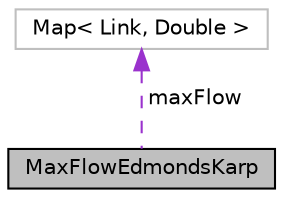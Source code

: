 digraph "MaxFlowEdmondsKarp"
{
 // INTERACTIVE_SVG=YES
  bgcolor="transparent";
  edge [fontname="Helvetica",fontsize="10",labelfontname="Helvetica",labelfontsize="10"];
  node [fontname="Helvetica",fontsize="10",shape=record];
  Node1 [label="MaxFlowEdmondsKarp",height=0.2,width=0.4,color="black", fillcolor="grey75", style="filled", fontcolor="black"];
  Node2 -> Node1 [dir="back",color="darkorchid3",fontsize="10",style="dashed",label=" maxFlow" ,fontname="Helvetica"];
  Node2 [label="Map\< Link, Double \>",height=0.2,width=0.4,color="grey75"];
}
